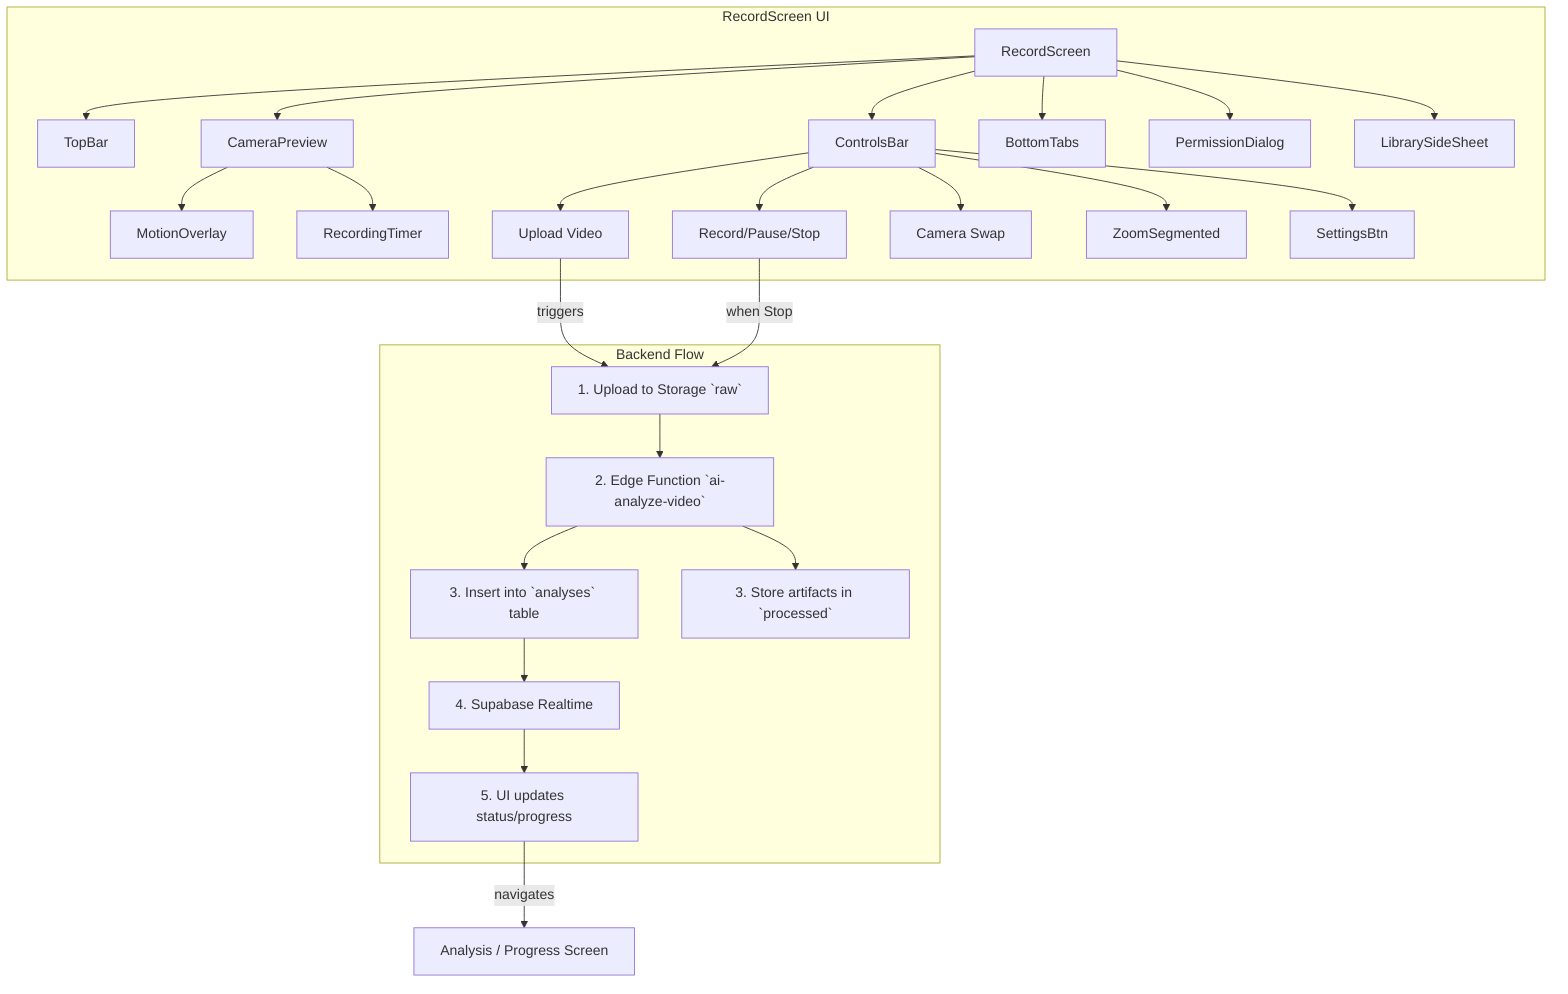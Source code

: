 graph TD
  %% UI Component Hierarchy
  subgraph "RecordScreen UI"
    RecordScreen --> TopBar
    RecordScreen --> CameraPreview
    CameraPreview --> MotionOverlay
    CameraPreview --> RecordingTimer
    RecordScreen --> ControlsBar
    ControlsBar --> RecordBtn["Record/Pause/Stop"]
    ControlsBar --> UploadBtn["Upload Video"]
    ControlsBar --> SwapBtn["Camera Swap"]
    ControlsBar --> ZoomSegmented
    ControlsBar --> SettingsBtn
    RecordScreen --> BottomTabs
    RecordScreen --> PermissionDialog
    RecordScreen --> LibrarySideSheet
  end

  %% System Data Flow
  subgraph "Backend Flow"
    UploadStep["1. Upload to Storage `raw`"] --> EdgeFn["2. Edge Function `ai-analyze-video`"]
    EdgeFn --> DBAnalyses["3. Insert into `analyses` table"]
    EdgeFn --> StorageProcessed["3. Store artifacts in `processed`"]
    DBAnalyses --> Realtime["4. Supabase Realtime"]
    Realtime --> ClientStatus["5. UI updates status/progress"]
  end

  %% Integrations
  UploadBtn -- triggers --> UploadStep
  RecordBtn -- when Stop --> UploadStep
  ClientStatus -- navigates --> AnalysisScreen["Analysis / Progress Screen"]